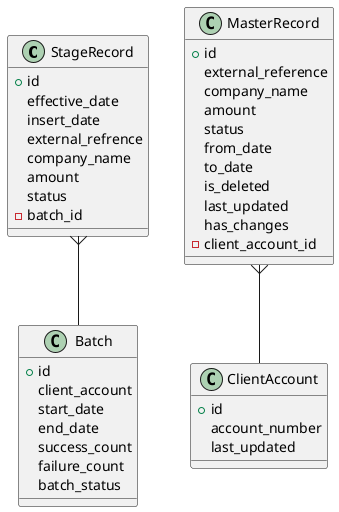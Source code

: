 @startuml ERD Design

class StageRecord {
    +id
    effective_date
    insert_date
    external_refrence
    company_name
    amount
    status
    -batch_id
}

class Batch {
    +id
    client_account
    start_date
    end_date
    success_count
    failure_count
    batch_status
}

class MasterRecord {
    +id
    external_reference
    company_name
    amount
    status
    from_date
    to_date
    is_deleted
    last_updated
    has_changes
    -client_account_id
}

class ClientAccount {
    +id
    account_number
    last_updated
}

StageRecord }-- Batch
MasterRecord }-- ClientAccount

@enduml
